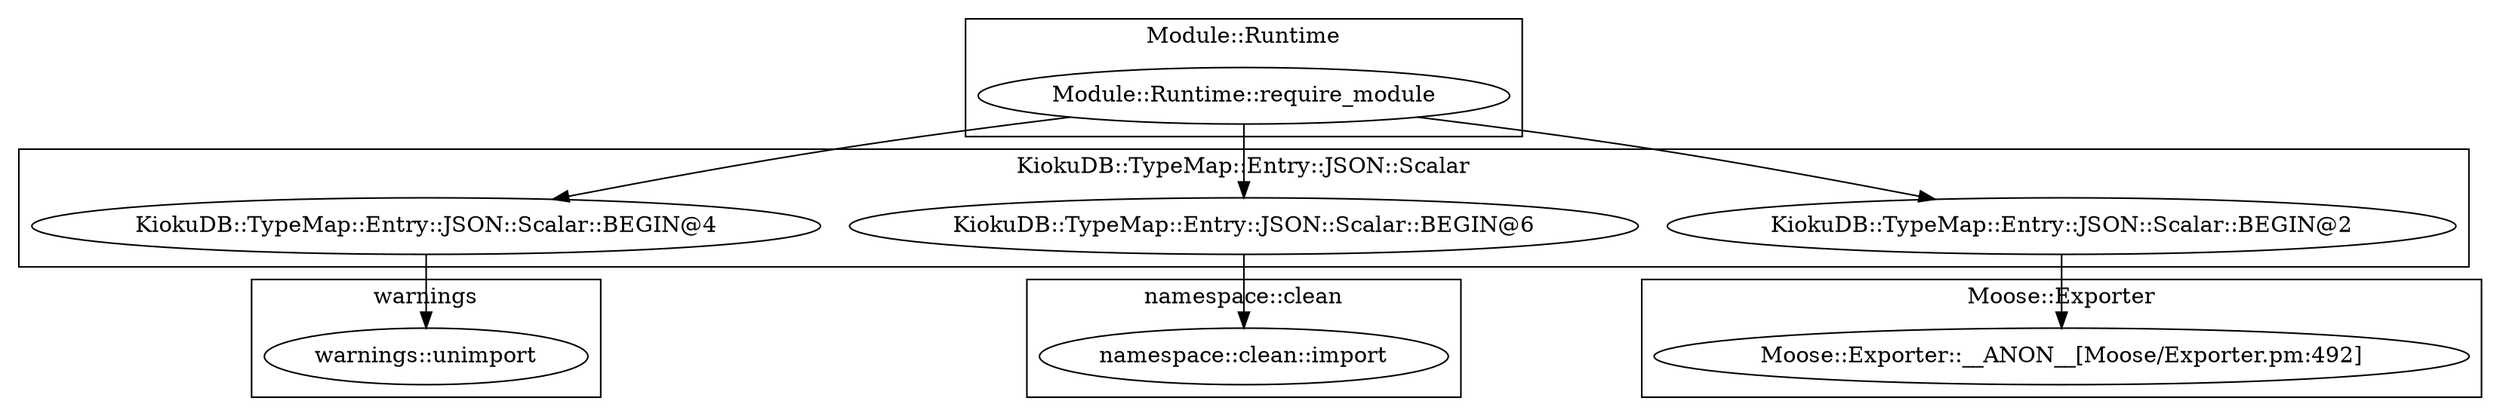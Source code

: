 digraph {
graph [overlap=false]
subgraph cluster_namespace_clean {
	label="namespace::clean";
	"namespace::clean::import";
}
subgraph cluster_warnings {
	label="warnings";
	"warnings::unimport";
}
subgraph cluster_Module_Runtime {
	label="Module::Runtime";
	"Module::Runtime::require_module";
}
subgraph cluster_Moose_Exporter {
	label="Moose::Exporter";
	"Moose::Exporter::__ANON__[Moose/Exporter.pm:492]";
}
subgraph cluster_KiokuDB_TypeMap_Entry_JSON_Scalar {
	label="KiokuDB::TypeMap::Entry::JSON::Scalar";
	"KiokuDB::TypeMap::Entry::JSON::Scalar::BEGIN@4";
	"KiokuDB::TypeMap::Entry::JSON::Scalar::BEGIN@6";
	"KiokuDB::TypeMap::Entry::JSON::Scalar::BEGIN@2";
}
"KiokuDB::TypeMap::Entry::JSON::Scalar::BEGIN@6" -> "namespace::clean::import";
"KiokuDB::TypeMap::Entry::JSON::Scalar::BEGIN@2" -> "Moose::Exporter::__ANON__[Moose/Exporter.pm:492]";
"KiokuDB::TypeMap::Entry::JSON::Scalar::BEGIN@4" -> "warnings::unimport";
"Module::Runtime::require_module" -> "KiokuDB::TypeMap::Entry::JSON::Scalar::BEGIN@2";
"Module::Runtime::require_module" -> "KiokuDB::TypeMap::Entry::JSON::Scalar::BEGIN@4";
"Module::Runtime::require_module" -> "KiokuDB::TypeMap::Entry::JSON::Scalar::BEGIN@6";
}
